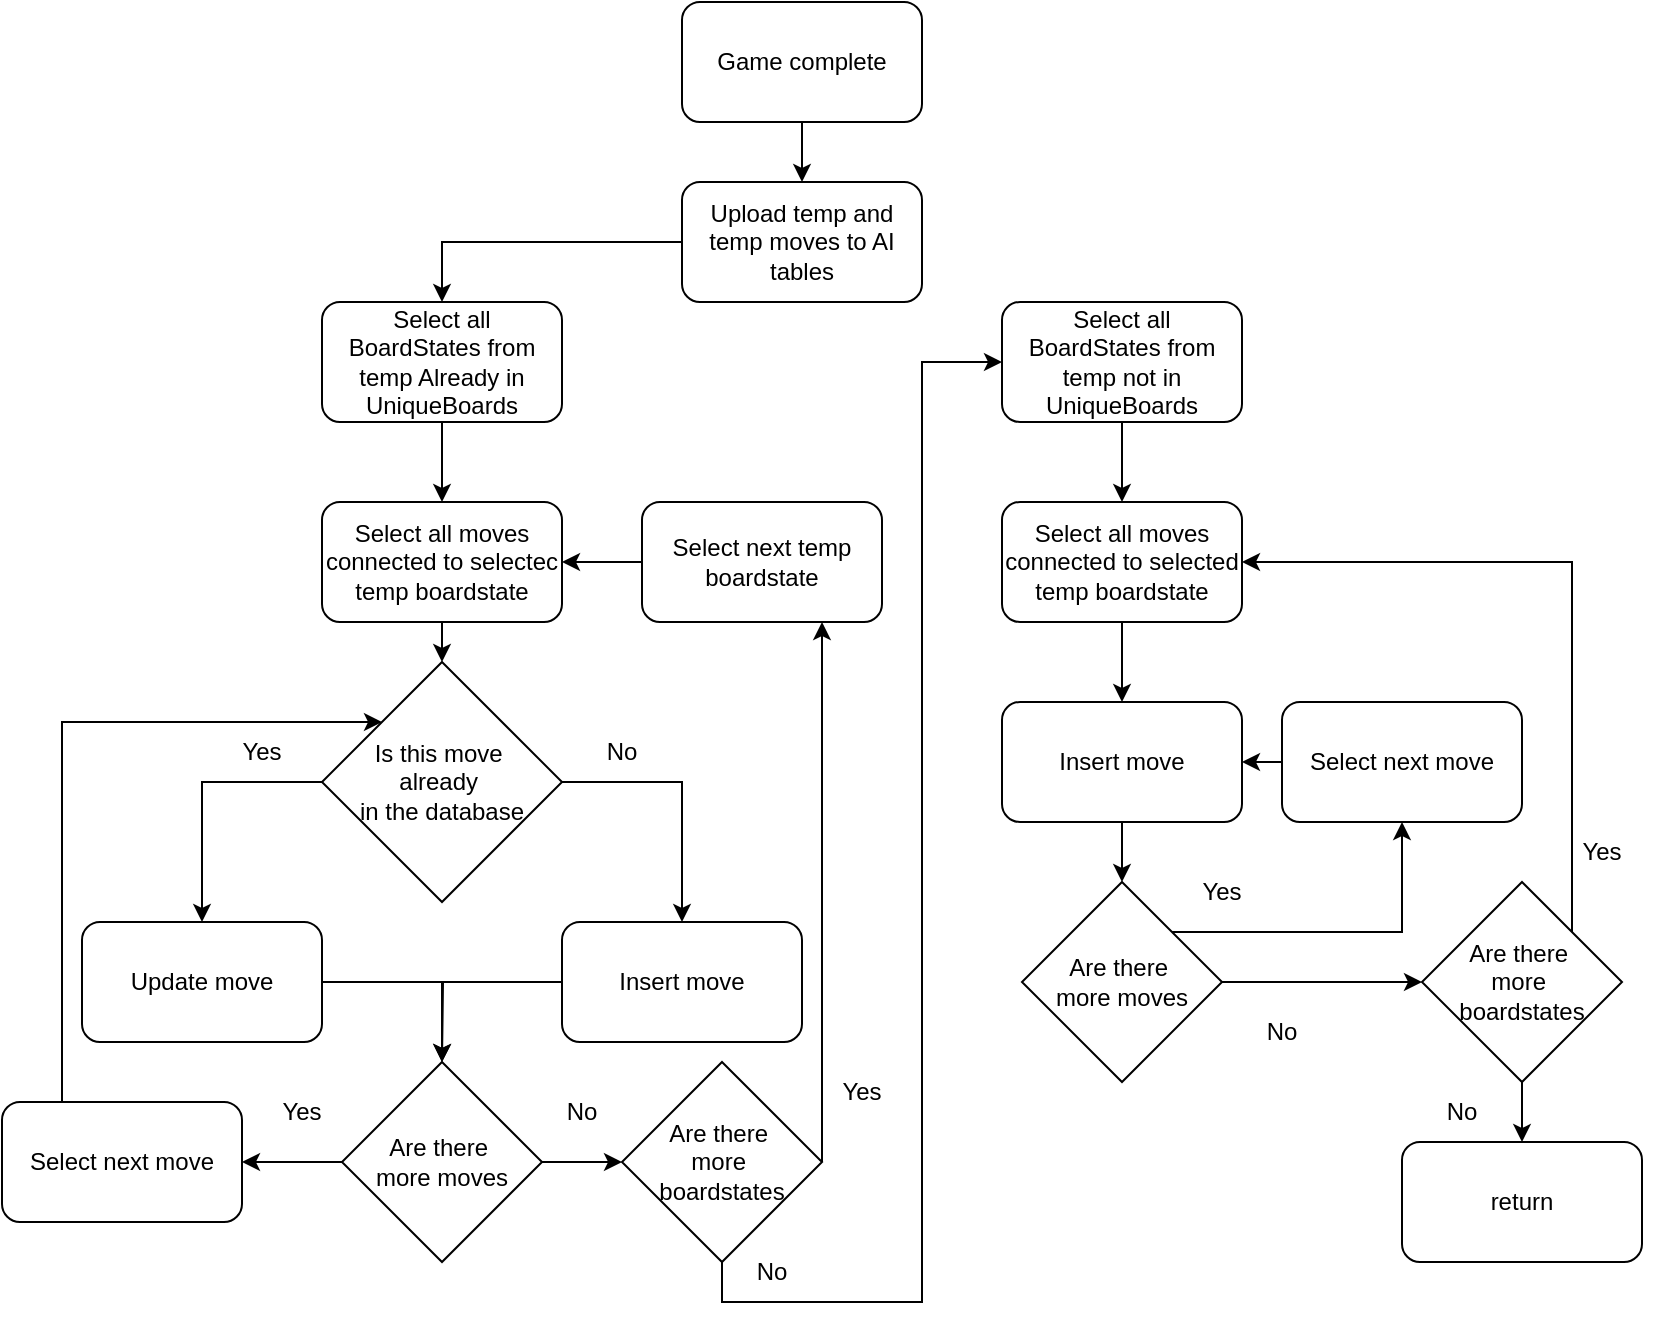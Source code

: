 <mxfile version="24.2.2" type="device">
  <diagram name="Page-1" id="90V2jTQn992UuDhGz59h">
    <mxGraphModel dx="1137" dy="663" grid="1" gridSize="10" guides="1" tooltips="1" connect="1" arrows="1" fold="1" page="1" pageScale="1" pageWidth="850" pageHeight="1100" math="0" shadow="0">
      <root>
        <mxCell id="0" />
        <mxCell id="1" parent="0" />
        <mxCell id="_PzG2Q3kMnwPgM94PdaT-3" style="edgeStyle=orthogonalEdgeStyle;rounded=0;orthogonalLoop=1;jettySize=auto;html=1;entryX=0.5;entryY=0;entryDx=0;entryDy=0;" edge="1" parent="1" source="_PzG2Q3kMnwPgM94PdaT-1" target="_PzG2Q3kMnwPgM94PdaT-2">
          <mxGeometry relative="1" as="geometry" />
        </mxCell>
        <mxCell id="_PzG2Q3kMnwPgM94PdaT-1" value="Game complete" style="rounded=1;whiteSpace=wrap;html=1;" vertex="1" parent="1">
          <mxGeometry x="350" y="70" width="120" height="60" as="geometry" />
        </mxCell>
        <mxCell id="_PzG2Q3kMnwPgM94PdaT-5" style="edgeStyle=orthogonalEdgeStyle;rounded=0;orthogonalLoop=1;jettySize=auto;html=1;exitX=0;exitY=0.5;exitDx=0;exitDy=0;entryX=0.5;entryY=0;entryDx=0;entryDy=0;" edge="1" parent="1" source="_PzG2Q3kMnwPgM94PdaT-2" target="_PzG2Q3kMnwPgM94PdaT-4">
          <mxGeometry relative="1" as="geometry" />
        </mxCell>
        <mxCell id="_PzG2Q3kMnwPgM94PdaT-2" value="Upload temp and temp moves to AI tables" style="rounded=1;whiteSpace=wrap;html=1;" vertex="1" parent="1">
          <mxGeometry x="350" y="160" width="120" height="60" as="geometry" />
        </mxCell>
        <mxCell id="_PzG2Q3kMnwPgM94PdaT-10" style="edgeStyle=orthogonalEdgeStyle;rounded=0;orthogonalLoop=1;jettySize=auto;html=1;exitX=0.5;exitY=1;exitDx=0;exitDy=0;entryX=0.5;entryY=0;entryDx=0;entryDy=0;" edge="1" parent="1" source="_PzG2Q3kMnwPgM94PdaT-4" target="_PzG2Q3kMnwPgM94PdaT-7">
          <mxGeometry relative="1" as="geometry" />
        </mxCell>
        <mxCell id="_PzG2Q3kMnwPgM94PdaT-4" value="Select all BoardStates from temp Already in UniqueBoards" style="rounded=1;whiteSpace=wrap;html=1;" vertex="1" parent="1">
          <mxGeometry x="170" y="220" width="120" height="60" as="geometry" />
        </mxCell>
        <mxCell id="_PzG2Q3kMnwPgM94PdaT-46" style="edgeStyle=orthogonalEdgeStyle;rounded=0;orthogonalLoop=1;jettySize=auto;html=1;exitX=0.5;exitY=1;exitDx=0;exitDy=0;entryX=0.5;entryY=0;entryDx=0;entryDy=0;" edge="1" parent="1" source="_PzG2Q3kMnwPgM94PdaT-6" target="_PzG2Q3kMnwPgM94PdaT-45">
          <mxGeometry relative="1" as="geometry" />
        </mxCell>
        <mxCell id="_PzG2Q3kMnwPgM94PdaT-6" value="Select all BoardStates from temp not in UniqueBoards" style="rounded=1;whiteSpace=wrap;html=1;" vertex="1" parent="1">
          <mxGeometry x="510" y="220" width="120" height="60" as="geometry" />
        </mxCell>
        <mxCell id="_PzG2Q3kMnwPgM94PdaT-12" style="edgeStyle=orthogonalEdgeStyle;rounded=0;orthogonalLoop=1;jettySize=auto;html=1;exitX=0.5;exitY=1;exitDx=0;exitDy=0;entryX=0.5;entryY=0;entryDx=0;entryDy=0;" edge="1" parent="1" source="_PzG2Q3kMnwPgM94PdaT-7" target="_PzG2Q3kMnwPgM94PdaT-11">
          <mxGeometry relative="1" as="geometry" />
        </mxCell>
        <mxCell id="_PzG2Q3kMnwPgM94PdaT-7" value="Select all moves connected to selectec temp boardstate" style="rounded=1;whiteSpace=wrap;html=1;" vertex="1" parent="1">
          <mxGeometry x="170" y="320" width="120" height="60" as="geometry" />
        </mxCell>
        <mxCell id="_PzG2Q3kMnwPgM94PdaT-16" style="edgeStyle=orthogonalEdgeStyle;rounded=0;orthogonalLoop=1;jettySize=auto;html=1;exitX=1;exitY=0.5;exitDx=0;exitDy=0;entryX=0.5;entryY=0;entryDx=0;entryDy=0;" edge="1" parent="1" source="_PzG2Q3kMnwPgM94PdaT-11" target="_PzG2Q3kMnwPgM94PdaT-14">
          <mxGeometry relative="1" as="geometry" />
        </mxCell>
        <mxCell id="_PzG2Q3kMnwPgM94PdaT-17" style="edgeStyle=orthogonalEdgeStyle;rounded=0;orthogonalLoop=1;jettySize=auto;html=1;exitX=0;exitY=0.5;exitDx=0;exitDy=0;entryX=0.5;entryY=0;entryDx=0;entryDy=0;" edge="1" parent="1" source="_PzG2Q3kMnwPgM94PdaT-11" target="_PzG2Q3kMnwPgM94PdaT-13">
          <mxGeometry relative="1" as="geometry" />
        </mxCell>
        <mxCell id="_PzG2Q3kMnwPgM94PdaT-11" value="&lt;div align=&quot;center&quot;&gt;Is this move&amp;nbsp;&lt;/div&gt;&lt;div align=&quot;center&quot;&gt;already&amp;nbsp;&lt;/div&gt;&lt;div align=&quot;center&quot;&gt;in the database&lt;/div&gt;" style="rhombus;whiteSpace=wrap;html=1;align=center;" vertex="1" parent="1">
          <mxGeometry x="170" y="400" width="120" height="120" as="geometry" />
        </mxCell>
        <mxCell id="_PzG2Q3kMnwPgM94PdaT-23" style="edgeStyle=orthogonalEdgeStyle;rounded=0;orthogonalLoop=1;jettySize=auto;html=1;exitX=1;exitY=0.5;exitDx=0;exitDy=0;entryX=0.5;entryY=0;entryDx=0;entryDy=0;" edge="1" parent="1" source="_PzG2Q3kMnwPgM94PdaT-13" target="_PzG2Q3kMnwPgM94PdaT-21">
          <mxGeometry relative="1" as="geometry" />
        </mxCell>
        <mxCell id="_PzG2Q3kMnwPgM94PdaT-13" value="Update move" style="rounded=1;whiteSpace=wrap;html=1;" vertex="1" parent="1">
          <mxGeometry x="50" y="530" width="120" height="60" as="geometry" />
        </mxCell>
        <mxCell id="_PzG2Q3kMnwPgM94PdaT-24" style="edgeStyle=orthogonalEdgeStyle;rounded=0;orthogonalLoop=1;jettySize=auto;html=1;exitX=0;exitY=0.5;exitDx=0;exitDy=0;" edge="1" parent="1" source="_PzG2Q3kMnwPgM94PdaT-14">
          <mxGeometry relative="1" as="geometry">
            <mxPoint x="230" y="600" as="targetPoint" />
          </mxGeometry>
        </mxCell>
        <mxCell id="_PzG2Q3kMnwPgM94PdaT-14" value="Insert move" style="rounded=1;whiteSpace=wrap;html=1;" vertex="1" parent="1">
          <mxGeometry x="290" y="530" width="120" height="60" as="geometry" />
        </mxCell>
        <mxCell id="_PzG2Q3kMnwPgM94PdaT-18" value="Yes" style="text;html=1;align=center;verticalAlign=middle;whiteSpace=wrap;rounded=0;" vertex="1" parent="1">
          <mxGeometry x="110" y="430" width="60" height="30" as="geometry" />
        </mxCell>
        <mxCell id="_PzG2Q3kMnwPgM94PdaT-19" value="No" style="text;html=1;align=center;verticalAlign=middle;whiteSpace=wrap;rounded=0;" vertex="1" parent="1">
          <mxGeometry x="290" y="430" width="60" height="30" as="geometry" />
        </mxCell>
        <mxCell id="_PzG2Q3kMnwPgM94PdaT-26" style="edgeStyle=orthogonalEdgeStyle;rounded=0;orthogonalLoop=1;jettySize=auto;html=1;exitX=0;exitY=0.5;exitDx=0;exitDy=0;entryX=1;entryY=0.5;entryDx=0;entryDy=0;" edge="1" parent="1" source="_PzG2Q3kMnwPgM94PdaT-21" target="_PzG2Q3kMnwPgM94PdaT-25">
          <mxGeometry relative="1" as="geometry" />
        </mxCell>
        <mxCell id="_PzG2Q3kMnwPgM94PdaT-38" style="edgeStyle=orthogonalEdgeStyle;rounded=0;orthogonalLoop=1;jettySize=auto;html=1;exitX=1;exitY=0.5;exitDx=0;exitDy=0;entryX=0;entryY=0.5;entryDx=0;entryDy=0;" edge="1" parent="1" source="_PzG2Q3kMnwPgM94PdaT-21" target="_PzG2Q3kMnwPgM94PdaT-37">
          <mxGeometry relative="1" as="geometry" />
        </mxCell>
        <mxCell id="_PzG2Q3kMnwPgM94PdaT-21" value="&lt;div&gt;Are there&amp;nbsp;&lt;/div&gt;&lt;div&gt;more moves&lt;/div&gt;" style="rhombus;whiteSpace=wrap;html=1;align=center;" vertex="1" parent="1">
          <mxGeometry x="180" y="600" width="100" height="100" as="geometry" />
        </mxCell>
        <mxCell id="_PzG2Q3kMnwPgM94PdaT-28" style="edgeStyle=orthogonalEdgeStyle;rounded=0;orthogonalLoop=1;jettySize=auto;html=1;exitX=0.25;exitY=0;exitDx=0;exitDy=0;entryX=0;entryY=0;entryDx=0;entryDy=0;" edge="1" parent="1" source="_PzG2Q3kMnwPgM94PdaT-25" target="_PzG2Q3kMnwPgM94PdaT-11">
          <mxGeometry relative="1" as="geometry">
            <mxPoint x="40" y="420" as="targetPoint" />
            <Array as="points">
              <mxPoint x="40" y="430" />
            </Array>
          </mxGeometry>
        </mxCell>
        <mxCell id="_PzG2Q3kMnwPgM94PdaT-25" value="Select next move" style="rounded=1;whiteSpace=wrap;html=1;" vertex="1" parent="1">
          <mxGeometry x="10" y="620" width="120" height="60" as="geometry" />
        </mxCell>
        <mxCell id="_PzG2Q3kMnwPgM94PdaT-27" value="Yes" style="text;html=1;align=center;verticalAlign=middle;whiteSpace=wrap;rounded=0;" vertex="1" parent="1">
          <mxGeometry x="130" y="610" width="60" height="30" as="geometry" />
        </mxCell>
        <mxCell id="_PzG2Q3kMnwPgM94PdaT-41" style="edgeStyle=orthogonalEdgeStyle;rounded=0;orthogonalLoop=1;jettySize=auto;html=1;exitX=0;exitY=0.5;exitDx=0;exitDy=0;entryX=1;entryY=0.5;entryDx=0;entryDy=0;" edge="1" parent="1" source="_PzG2Q3kMnwPgM94PdaT-29" target="_PzG2Q3kMnwPgM94PdaT-7">
          <mxGeometry relative="1" as="geometry" />
        </mxCell>
        <mxCell id="_PzG2Q3kMnwPgM94PdaT-29" value="&lt;div&gt;Select next temp&lt;/div&gt;&lt;div&gt;boardstate&lt;br&gt;&lt;/div&gt;" style="rounded=1;whiteSpace=wrap;html=1;" vertex="1" parent="1">
          <mxGeometry x="330" y="320" width="120" height="60" as="geometry" />
        </mxCell>
        <mxCell id="_PzG2Q3kMnwPgM94PdaT-35" value="No" style="text;html=1;align=center;verticalAlign=middle;whiteSpace=wrap;rounded=0;" vertex="1" parent="1">
          <mxGeometry x="270" y="610" width="60" height="30" as="geometry" />
        </mxCell>
        <mxCell id="_PzG2Q3kMnwPgM94PdaT-39" style="edgeStyle=orthogonalEdgeStyle;rounded=0;orthogonalLoop=1;jettySize=auto;html=1;exitX=1;exitY=0.5;exitDx=0;exitDy=0;entryX=0.75;entryY=1;entryDx=0;entryDy=0;" edge="1" parent="1" source="_PzG2Q3kMnwPgM94PdaT-37" target="_PzG2Q3kMnwPgM94PdaT-29">
          <mxGeometry relative="1" as="geometry">
            <Array as="points">
              <mxPoint x="420" y="570" />
              <mxPoint x="420" y="570" />
            </Array>
          </mxGeometry>
        </mxCell>
        <mxCell id="_PzG2Q3kMnwPgM94PdaT-42" style="edgeStyle=orthogonalEdgeStyle;rounded=0;orthogonalLoop=1;jettySize=auto;html=1;exitX=0.5;exitY=1;exitDx=0;exitDy=0;entryX=0;entryY=0.5;entryDx=0;entryDy=0;" edge="1" parent="1" source="_PzG2Q3kMnwPgM94PdaT-37" target="_PzG2Q3kMnwPgM94PdaT-6">
          <mxGeometry relative="1" as="geometry">
            <Array as="points">
              <mxPoint x="370" y="720" />
              <mxPoint x="470" y="720" />
              <mxPoint x="470" y="250" />
            </Array>
          </mxGeometry>
        </mxCell>
        <mxCell id="_PzG2Q3kMnwPgM94PdaT-37" value="&lt;div&gt;Are there&amp;nbsp;&lt;/div&gt;&lt;div&gt;more&amp;nbsp;&lt;/div&gt;&lt;div&gt;boardstates&lt;br&gt;&lt;/div&gt;" style="rhombus;whiteSpace=wrap;html=1;align=center;" vertex="1" parent="1">
          <mxGeometry x="320" y="600" width="100" height="100" as="geometry" />
        </mxCell>
        <mxCell id="_PzG2Q3kMnwPgM94PdaT-40" value="Yes" style="text;html=1;align=center;verticalAlign=middle;whiteSpace=wrap;rounded=0;" vertex="1" parent="1">
          <mxGeometry x="410" y="600" width="60" height="30" as="geometry" />
        </mxCell>
        <mxCell id="_PzG2Q3kMnwPgM94PdaT-44" value="No" style="text;html=1;align=center;verticalAlign=middle;whiteSpace=wrap;rounded=0;" vertex="1" parent="1">
          <mxGeometry x="365" y="690" width="60" height="30" as="geometry" />
        </mxCell>
        <mxCell id="_PzG2Q3kMnwPgM94PdaT-48" style="edgeStyle=orthogonalEdgeStyle;rounded=0;orthogonalLoop=1;jettySize=auto;html=1;exitX=0.5;exitY=1;exitDx=0;exitDy=0;entryX=0.5;entryY=0;entryDx=0;entryDy=0;" edge="1" parent="1" source="_PzG2Q3kMnwPgM94PdaT-45" target="_PzG2Q3kMnwPgM94PdaT-47">
          <mxGeometry relative="1" as="geometry" />
        </mxCell>
        <mxCell id="_PzG2Q3kMnwPgM94PdaT-45" value="Select all moves connected to selected temp boardstate" style="rounded=1;whiteSpace=wrap;html=1;" vertex="1" parent="1">
          <mxGeometry x="510" y="320" width="120" height="60" as="geometry" />
        </mxCell>
        <mxCell id="_PzG2Q3kMnwPgM94PdaT-52" style="edgeStyle=orthogonalEdgeStyle;rounded=0;orthogonalLoop=1;jettySize=auto;html=1;exitX=0.5;exitY=1;exitDx=0;exitDy=0;entryX=0.5;entryY=0;entryDx=0;entryDy=0;" edge="1" parent="1" source="_PzG2Q3kMnwPgM94PdaT-47" target="_PzG2Q3kMnwPgM94PdaT-49">
          <mxGeometry relative="1" as="geometry" />
        </mxCell>
        <mxCell id="_PzG2Q3kMnwPgM94PdaT-47" value="Insert move" style="rounded=1;whiteSpace=wrap;html=1;" vertex="1" parent="1">
          <mxGeometry x="510" y="420" width="120" height="60" as="geometry" />
        </mxCell>
        <mxCell id="_PzG2Q3kMnwPgM94PdaT-54" style="edgeStyle=orthogonalEdgeStyle;rounded=0;orthogonalLoop=1;jettySize=auto;html=1;exitX=1;exitY=0.5;exitDx=0;exitDy=0;entryX=0;entryY=0.5;entryDx=0;entryDy=0;" edge="1" parent="1" source="_PzG2Q3kMnwPgM94PdaT-49" target="_PzG2Q3kMnwPgM94PdaT-53">
          <mxGeometry relative="1" as="geometry" />
        </mxCell>
        <mxCell id="_PzG2Q3kMnwPgM94PdaT-56" style="edgeStyle=orthogonalEdgeStyle;rounded=0;orthogonalLoop=1;jettySize=auto;html=1;exitX=1;exitY=0;exitDx=0;exitDy=0;entryX=0.5;entryY=1;entryDx=0;entryDy=0;" edge="1" parent="1" source="_PzG2Q3kMnwPgM94PdaT-49" target="_PzG2Q3kMnwPgM94PdaT-50">
          <mxGeometry relative="1" as="geometry" />
        </mxCell>
        <mxCell id="_PzG2Q3kMnwPgM94PdaT-49" value="&lt;div&gt;Are there&amp;nbsp;&lt;/div&gt;&lt;div&gt;more moves&lt;/div&gt;" style="rhombus;whiteSpace=wrap;html=1;align=center;" vertex="1" parent="1">
          <mxGeometry x="520" y="510" width="100" height="100" as="geometry" />
        </mxCell>
        <mxCell id="_PzG2Q3kMnwPgM94PdaT-51" style="edgeStyle=orthogonalEdgeStyle;rounded=0;orthogonalLoop=1;jettySize=auto;html=1;exitX=0;exitY=0.5;exitDx=0;exitDy=0;entryX=1;entryY=0.5;entryDx=0;entryDy=0;" edge="1" parent="1" source="_PzG2Q3kMnwPgM94PdaT-50" target="_PzG2Q3kMnwPgM94PdaT-47">
          <mxGeometry relative="1" as="geometry" />
        </mxCell>
        <mxCell id="_PzG2Q3kMnwPgM94PdaT-50" value="Select next move" style="rounded=1;whiteSpace=wrap;html=1;" vertex="1" parent="1">
          <mxGeometry x="650" y="420" width="120" height="60" as="geometry" />
        </mxCell>
        <mxCell id="_PzG2Q3kMnwPgM94PdaT-55" style="edgeStyle=orthogonalEdgeStyle;rounded=0;orthogonalLoop=1;jettySize=auto;html=1;exitX=1;exitY=0;exitDx=0;exitDy=0;entryX=1;entryY=0.5;entryDx=0;entryDy=0;" edge="1" parent="1" source="_PzG2Q3kMnwPgM94PdaT-53" target="_PzG2Q3kMnwPgM94PdaT-45">
          <mxGeometry relative="1" as="geometry">
            <Array as="points">
              <mxPoint x="795" y="350" />
            </Array>
          </mxGeometry>
        </mxCell>
        <mxCell id="_PzG2Q3kMnwPgM94PdaT-61" style="edgeStyle=orthogonalEdgeStyle;rounded=0;orthogonalLoop=1;jettySize=auto;html=1;exitX=0.5;exitY=1;exitDx=0;exitDy=0;entryX=0.5;entryY=0;entryDx=0;entryDy=0;" edge="1" parent="1" source="_PzG2Q3kMnwPgM94PdaT-53" target="_PzG2Q3kMnwPgM94PdaT-60">
          <mxGeometry relative="1" as="geometry" />
        </mxCell>
        <mxCell id="_PzG2Q3kMnwPgM94PdaT-53" value="&lt;div&gt;Are there&amp;nbsp;&lt;/div&gt;&lt;div&gt;more&amp;nbsp;&lt;/div&gt;&lt;div&gt;boardstates&lt;br&gt;&lt;/div&gt;" style="rhombus;whiteSpace=wrap;html=1;align=center;" vertex="1" parent="1">
          <mxGeometry x="720" y="510" width="100" height="100" as="geometry" />
        </mxCell>
        <mxCell id="_PzG2Q3kMnwPgM94PdaT-57" value="Yes" style="text;html=1;align=center;verticalAlign=middle;whiteSpace=wrap;rounded=0;" vertex="1" parent="1">
          <mxGeometry x="590" y="500" width="60" height="30" as="geometry" />
        </mxCell>
        <mxCell id="_PzG2Q3kMnwPgM94PdaT-58" value="No" style="text;html=1;align=center;verticalAlign=middle;whiteSpace=wrap;rounded=0;" vertex="1" parent="1">
          <mxGeometry x="620" y="570" width="60" height="30" as="geometry" />
        </mxCell>
        <mxCell id="_PzG2Q3kMnwPgM94PdaT-59" value="Yes" style="text;html=1;align=center;verticalAlign=middle;whiteSpace=wrap;rounded=0;" vertex="1" parent="1">
          <mxGeometry x="780" y="480" width="60" height="30" as="geometry" />
        </mxCell>
        <mxCell id="_PzG2Q3kMnwPgM94PdaT-60" value="return" style="rounded=1;whiteSpace=wrap;html=1;" vertex="1" parent="1">
          <mxGeometry x="710" y="640" width="120" height="60" as="geometry" />
        </mxCell>
        <mxCell id="_PzG2Q3kMnwPgM94PdaT-62" value="No" style="text;html=1;align=center;verticalAlign=middle;whiteSpace=wrap;rounded=0;" vertex="1" parent="1">
          <mxGeometry x="710" y="610" width="60" height="30" as="geometry" />
        </mxCell>
      </root>
    </mxGraphModel>
  </diagram>
</mxfile>
